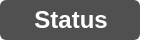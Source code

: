 <mxfile version="14.6.13" type="device"><diagram id="G7ttD_gZPmW40Slu5wda" name="Seite-1"><mxGraphModel dx="1086" dy="2135" grid="1" gridSize="10" guides="1" tooltips="1" connect="1" arrows="1" fold="1" page="1" pageScale="1" pageWidth="827" pageHeight="1169" math="0" shadow="0"><root><mxCell id="0"/><mxCell id="1" parent="0"/><mxCell id="6q7dkRri-PNa_-O92WcZ-1" value="&lt;font color=&quot;#ffffff&quot; style=&quot;font-size: 12px&quot;&gt;Status&lt;/font&gt;" style="dashed=0;html=1;rounded=1;fontSize=12;align=center;fontStyle=1;strokeWidth=2;fontColor=#42526E;fillColor=#505050;strokeColor=none;" vertex="1" parent="1"><mxGeometry x="40" y="-1120" width="70" height="20" as="geometry"/></mxCell></root></mxGraphModel></diagram></mxfile>